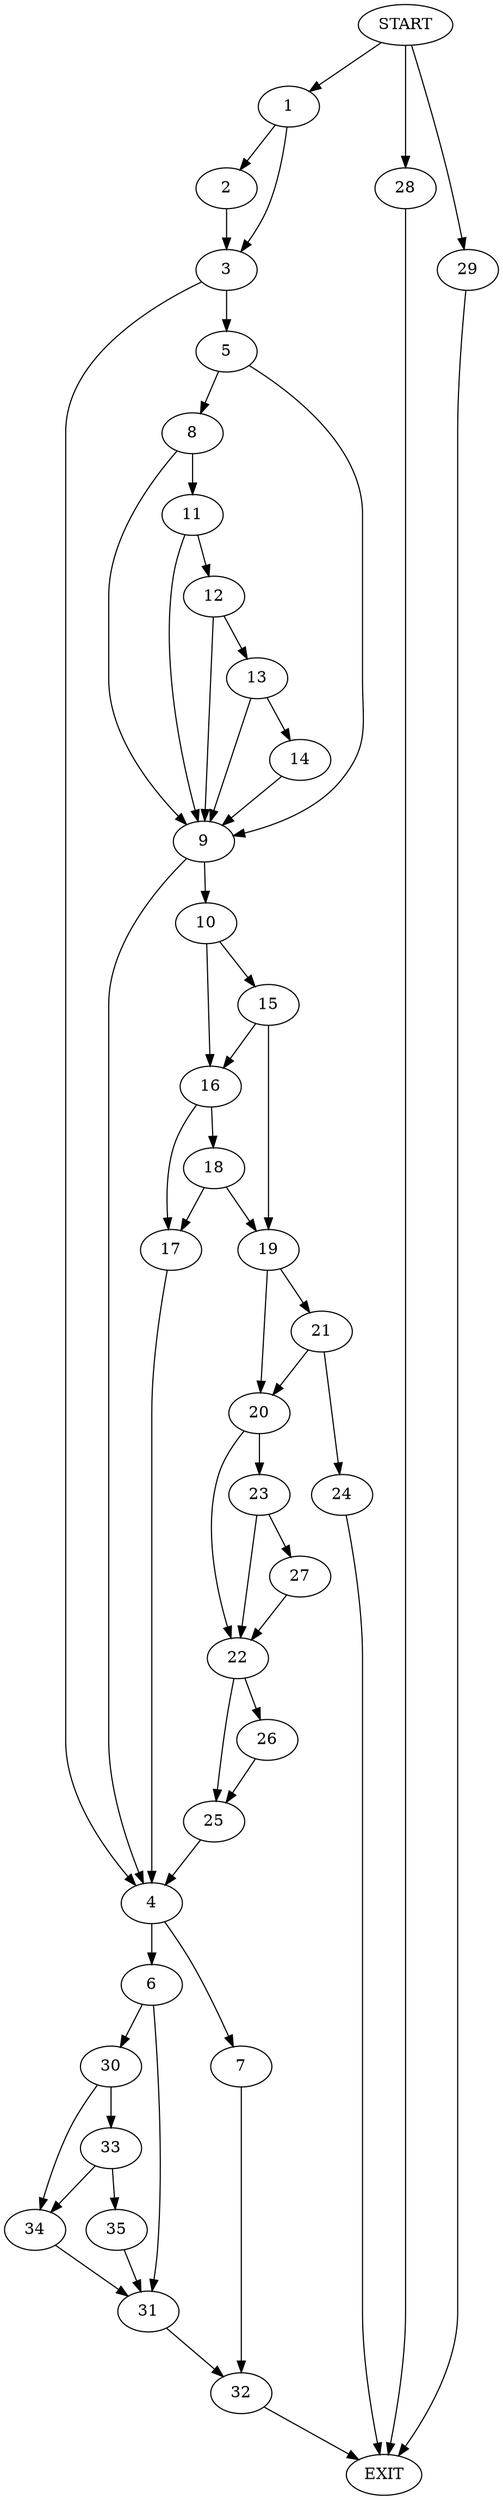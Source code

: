 digraph {
0 [label="START"]
36 [label="EXIT"]
0 -> 1
1 -> 2
1 -> 3
3 -> 4
3 -> 5
2 -> 3
4 -> 6
4 -> 7
5 -> 8
5 -> 9
9 -> 10
9 -> 4
8 -> 9
8 -> 11
11 -> 9
11 -> 12
12 -> 13
12 -> 9
13 -> 9
13 -> 14
14 -> 9
10 -> 15
10 -> 16
16 -> 17
16 -> 18
15 -> 19
15 -> 16
19 -> 20
19 -> 21
18 -> 19
18 -> 17
17 -> 4
20 -> 22
20 -> 23
21 -> 20
21 -> 24
24 -> 36
22 -> 25
22 -> 26
23 -> 27
23 -> 22
27 -> 22
25 -> 4
26 -> 25
0 -> 28
28 -> 36
0 -> 29
29 -> 36
6 -> 30
6 -> 31
7 -> 32
32 -> 36
31 -> 32
30 -> 33
30 -> 34
33 -> 35
33 -> 34
34 -> 31
35 -> 31
}

